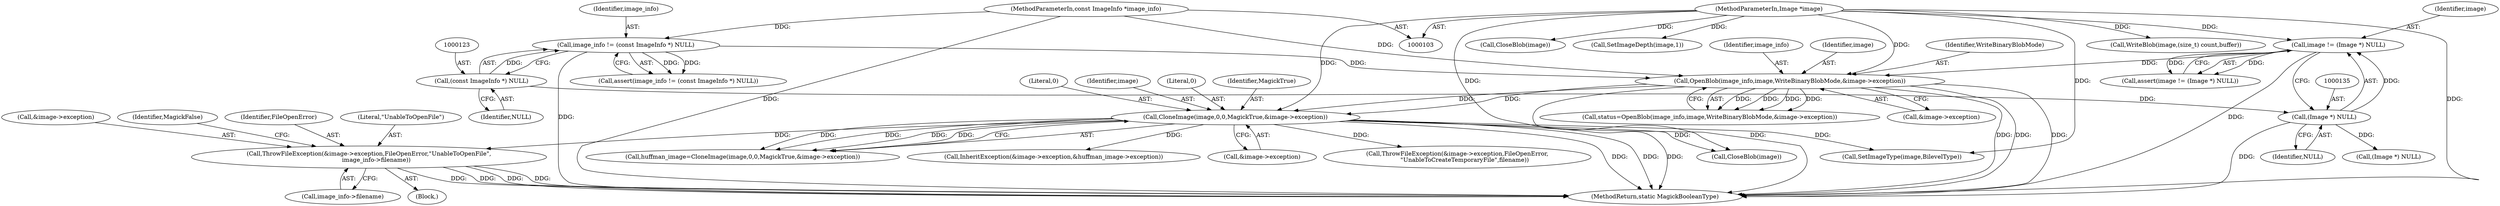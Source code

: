 digraph "0_ImageMagick_10b3823a7619ed22d42764733eb052c4159bc8c1_3@pointer" {
"1000358" [label="(Call,ThrowFileException(&image->exception,FileOpenError,\"UnableToOpenFile\",\n        image_info->filename))"];
"1000176" [label="(Call,CloneImage(image,0,0,MagickTrue,&image->exception))"];
"1000160" [label="(Call,OpenBlob(image_info,image,WriteBinaryBlobMode,&image->exception))"];
"1000120" [label="(Call,image_info != (const ImageInfo *) NULL)"];
"1000104" [label="(MethodParameterIn,const ImageInfo *image_info)"];
"1000122" [label="(Call,(const ImageInfo *) NULL)"];
"1000132" [label="(Call,image != (Image *) NULL)"];
"1000105" [label="(MethodParameterIn,Image *image)"];
"1000134" [label="(Call,(Image *) NULL)"];
"1000365" [label="(Call,image_info->filename)"];
"1000519" [label="(Call,CloseBlob(image))"];
"1000274" [label="(Call,SetImageDepth(image,1))"];
"1000359" [label="(Call,&image->exception)"];
"1000179" [label="(Literal,0)"];
"1000163" [label="(Identifier,WriteBinaryBlobMode)"];
"1000136" [label="(Identifier,NULL)"];
"1000120" [label="(Call,image_info != (const ImageInfo *) NULL)"];
"1000180" [label="(Identifier,MagickTrue)"];
"1000194" [label="(Call,CloseBlob(image))"];
"1000369" [label="(Identifier,MagickFalse)"];
"1000174" [label="(Call,huffman_image=CloneImage(image,0,0,MagickTrue,&image->exception))"];
"1000119" [label="(Call,assert(image_info != (const ImageInfo *) NULL))"];
"1000311" [label="(Call,InheritException(&image->exception,&huffman_image->exception))"];
"1000124" [label="(Identifier,NULL)"];
"1000178" [label="(Literal,0)"];
"1000133" [label="(Identifier,image)"];
"1000363" [label="(Identifier,FileOpenError)"];
"1000487" [label="(Call,WriteBlob(image,(size_t) count,buffer))"];
"1000176" [label="(Call,CloneImage(image,0,0,MagickTrue,&image->exception))"];
"1000131" [label="(Call,assert(image != (Image *) NULL))"];
"1000345" [label="(Block,)"];
"1000269" [label="(Call,SetImageType(image,BilevelType))"];
"1000161" [label="(Identifier,image_info)"];
"1000158" [label="(Call,status=OpenBlob(image_info,image,WriteBinaryBlobMode,&image->exception))"];
"1000358" [label="(Call,ThrowFileException(&image->exception,FileOpenError,\"UnableToOpenFile\",\n        image_info->filename))"];
"1000364" [label="(Literal,\"UnableToOpenFile\")"];
"1000181" [label="(Call,&image->exception)"];
"1000134" [label="(Call,(Image *) NULL)"];
"1000177" [label="(Identifier,image)"];
"1000234" [label="(Call,ThrowFileException(&image->exception,FileOpenError,\n        \"UnableToCreateTemporaryFile\",filename))"];
"1000523" [label="(MethodReturn,static MagickBooleanType)"];
"1000122" [label="(Call,(const ImageInfo *) NULL)"];
"1000164" [label="(Call,&image->exception)"];
"1000160" [label="(Call,OpenBlob(image_info,image,WriteBinaryBlobMode,&image->exception))"];
"1000162" [label="(Identifier,image)"];
"1000104" [label="(MethodParameterIn,const ImageInfo *image_info)"];
"1000132" [label="(Call,image != (Image *) NULL)"];
"1000105" [label="(MethodParameterIn,Image *image)"];
"1000121" [label="(Identifier,image_info)"];
"1000188" [label="(Call,(Image *) NULL)"];
"1000358" -> "1000345"  [label="AST: "];
"1000358" -> "1000365"  [label="CFG: "];
"1000359" -> "1000358"  [label="AST: "];
"1000363" -> "1000358"  [label="AST: "];
"1000364" -> "1000358"  [label="AST: "];
"1000365" -> "1000358"  [label="AST: "];
"1000369" -> "1000358"  [label="CFG: "];
"1000358" -> "1000523"  [label="DDG: "];
"1000358" -> "1000523"  [label="DDG: "];
"1000358" -> "1000523"  [label="DDG: "];
"1000358" -> "1000523"  [label="DDG: "];
"1000176" -> "1000358"  [label="DDG: "];
"1000176" -> "1000174"  [label="AST: "];
"1000176" -> "1000181"  [label="CFG: "];
"1000177" -> "1000176"  [label="AST: "];
"1000178" -> "1000176"  [label="AST: "];
"1000179" -> "1000176"  [label="AST: "];
"1000180" -> "1000176"  [label="AST: "];
"1000181" -> "1000176"  [label="AST: "];
"1000174" -> "1000176"  [label="CFG: "];
"1000176" -> "1000523"  [label="DDG: "];
"1000176" -> "1000523"  [label="DDG: "];
"1000176" -> "1000523"  [label="DDG: "];
"1000176" -> "1000174"  [label="DDG: "];
"1000176" -> "1000174"  [label="DDG: "];
"1000176" -> "1000174"  [label="DDG: "];
"1000176" -> "1000174"  [label="DDG: "];
"1000160" -> "1000176"  [label="DDG: "];
"1000160" -> "1000176"  [label="DDG: "];
"1000105" -> "1000176"  [label="DDG: "];
"1000176" -> "1000194"  [label="DDG: "];
"1000176" -> "1000234"  [label="DDG: "];
"1000176" -> "1000269"  [label="DDG: "];
"1000176" -> "1000311"  [label="DDG: "];
"1000160" -> "1000158"  [label="AST: "];
"1000160" -> "1000164"  [label="CFG: "];
"1000161" -> "1000160"  [label="AST: "];
"1000162" -> "1000160"  [label="AST: "];
"1000163" -> "1000160"  [label="AST: "];
"1000164" -> "1000160"  [label="AST: "];
"1000158" -> "1000160"  [label="CFG: "];
"1000160" -> "1000523"  [label="DDG: "];
"1000160" -> "1000523"  [label="DDG: "];
"1000160" -> "1000523"  [label="DDG: "];
"1000160" -> "1000523"  [label="DDG: "];
"1000160" -> "1000158"  [label="DDG: "];
"1000160" -> "1000158"  [label="DDG: "];
"1000160" -> "1000158"  [label="DDG: "];
"1000160" -> "1000158"  [label="DDG: "];
"1000120" -> "1000160"  [label="DDG: "];
"1000104" -> "1000160"  [label="DDG: "];
"1000132" -> "1000160"  [label="DDG: "];
"1000105" -> "1000160"  [label="DDG: "];
"1000120" -> "1000119"  [label="AST: "];
"1000120" -> "1000122"  [label="CFG: "];
"1000121" -> "1000120"  [label="AST: "];
"1000122" -> "1000120"  [label="AST: "];
"1000119" -> "1000120"  [label="CFG: "];
"1000120" -> "1000523"  [label="DDG: "];
"1000120" -> "1000119"  [label="DDG: "];
"1000120" -> "1000119"  [label="DDG: "];
"1000104" -> "1000120"  [label="DDG: "];
"1000122" -> "1000120"  [label="DDG: "];
"1000104" -> "1000103"  [label="AST: "];
"1000104" -> "1000523"  [label="DDG: "];
"1000122" -> "1000124"  [label="CFG: "];
"1000123" -> "1000122"  [label="AST: "];
"1000124" -> "1000122"  [label="AST: "];
"1000122" -> "1000134"  [label="DDG: "];
"1000132" -> "1000131"  [label="AST: "];
"1000132" -> "1000134"  [label="CFG: "];
"1000133" -> "1000132"  [label="AST: "];
"1000134" -> "1000132"  [label="AST: "];
"1000131" -> "1000132"  [label="CFG: "];
"1000132" -> "1000523"  [label="DDG: "];
"1000132" -> "1000131"  [label="DDG: "];
"1000132" -> "1000131"  [label="DDG: "];
"1000105" -> "1000132"  [label="DDG: "];
"1000134" -> "1000132"  [label="DDG: "];
"1000105" -> "1000103"  [label="AST: "];
"1000105" -> "1000523"  [label="DDG: "];
"1000105" -> "1000194"  [label="DDG: "];
"1000105" -> "1000269"  [label="DDG: "];
"1000105" -> "1000274"  [label="DDG: "];
"1000105" -> "1000487"  [label="DDG: "];
"1000105" -> "1000519"  [label="DDG: "];
"1000134" -> "1000136"  [label="CFG: "];
"1000135" -> "1000134"  [label="AST: "];
"1000136" -> "1000134"  [label="AST: "];
"1000134" -> "1000523"  [label="DDG: "];
"1000134" -> "1000188"  [label="DDG: "];
}
